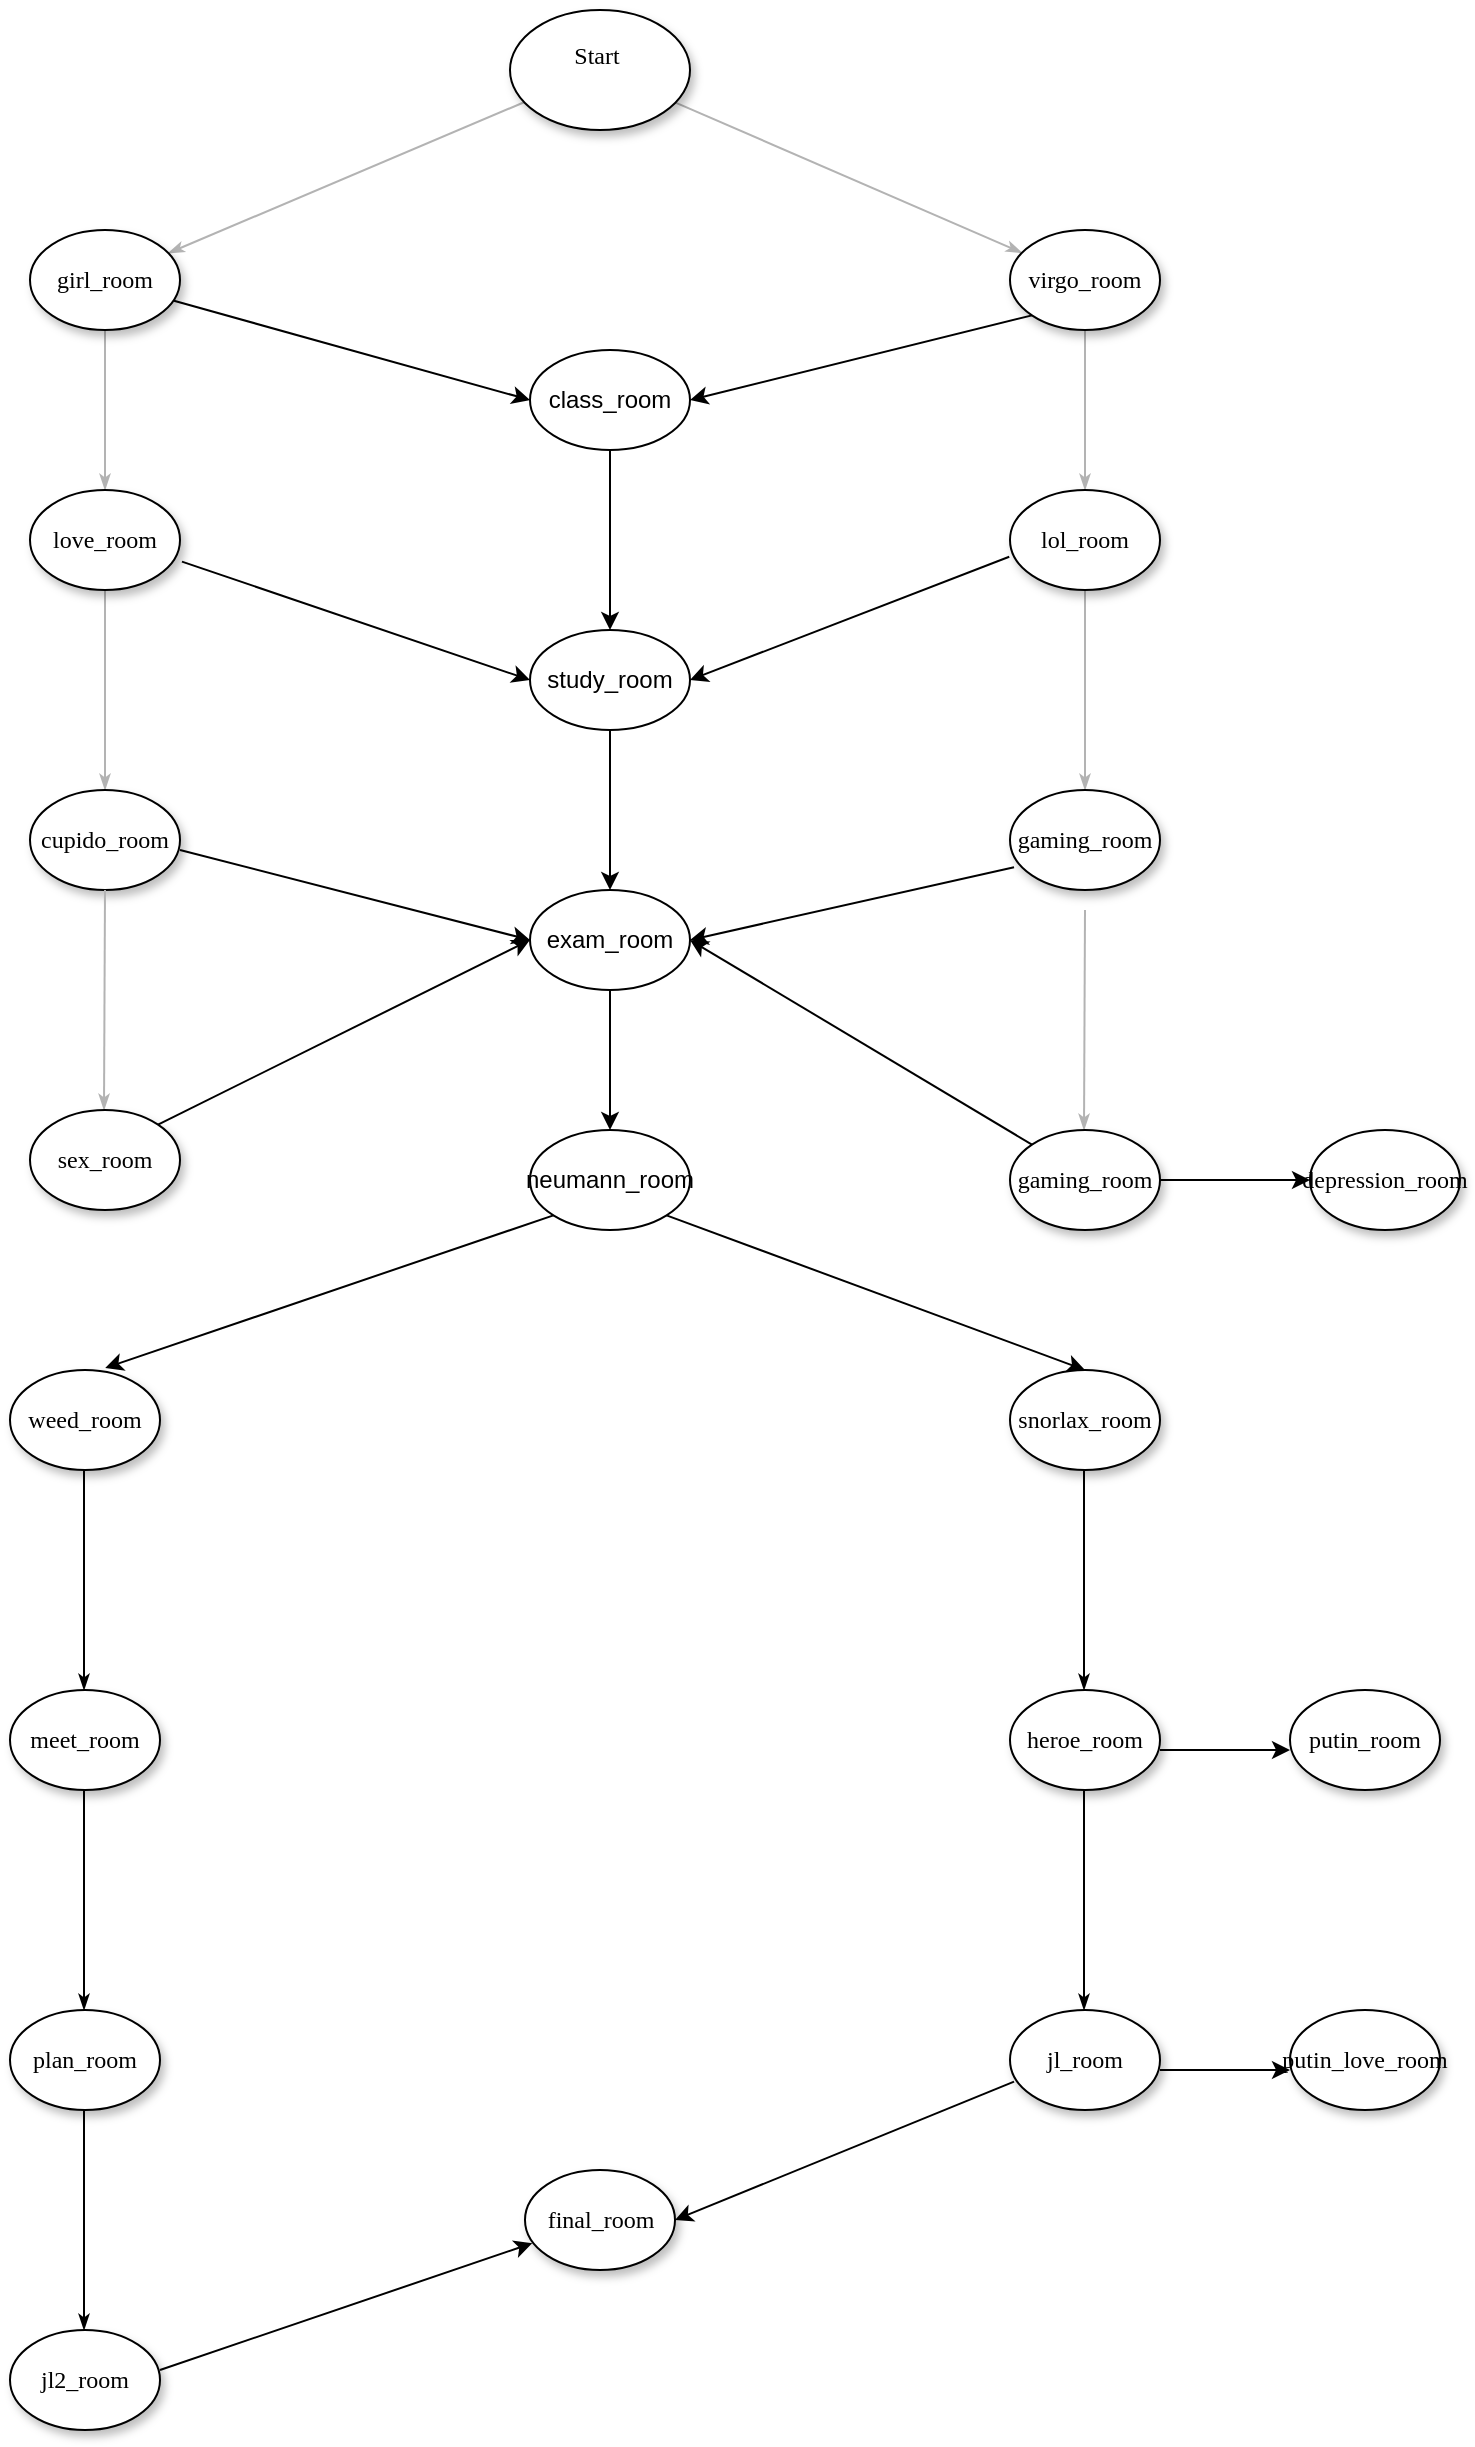 <mxfile version="14.2.9" type="github">
  <diagram name="Page-1" id="42789a77-a242-8287-6e28-9cd8cfd52e62">
    <mxGraphModel dx="1038" dy="548" grid="1" gridSize="10" guides="1" tooltips="1" connect="1" arrows="1" fold="1" page="1" pageScale="1" pageWidth="1100" pageHeight="850" background="#ffffff" math="0" shadow="0">
      <root>
        <mxCell id="0" />
        <mxCell id="1" parent="0" />
        <mxCell id="1ea317790d2ca983-13" value="" style="edgeStyle=none;rounded=1;html=1;labelBackgroundColor=none;startArrow=none;startFill=0;startSize=5;endArrow=classicThin;endFill=1;endSize=5;jettySize=auto;orthogonalLoop=1;strokeColor=#B3B3B3;strokeWidth=1;fontFamily=Verdana;fontSize=12" parent="1" source="1ea317790d2ca983-1" target="1ea317790d2ca983-9" edge="1">
          <mxGeometry x="-0.152" y="47" relative="1" as="geometry">
            <mxPoint as="offset" />
          </mxGeometry>
        </mxCell>
        <mxCell id="1ea317790d2ca983-14" value="" style="edgeStyle=none;rounded=1;html=1;labelBackgroundColor=none;startArrow=none;startFill=0;startSize=5;endArrow=classicThin;endFill=1;endSize=5;jettySize=auto;orthogonalLoop=1;strokeColor=#B3B3B3;strokeWidth=1;fontFamily=Verdana;fontSize=12" parent="1" source="1ea317790d2ca983-1" target="1ea317790d2ca983-3" edge="1">
          <mxGeometry x="-0.031" y="-42" relative="1" as="geometry">
            <mxPoint x="-1" as="offset" />
          </mxGeometry>
        </mxCell>
        <mxCell id="1ea317790d2ca983-1" value="Start&amp;nbsp;&lt;div&gt;&lt;br&gt;&lt;/div&gt;" style="ellipse;whiteSpace=wrap;html=1;rounded=0;shadow=1;comic=0;labelBackgroundColor=none;strokeWidth=1;fontFamily=Verdana;fontSize=12;align=center;" parent="1" vertex="1">
          <mxGeometry x="450" y="80" width="90" height="60" as="geometry" />
        </mxCell>
        <mxCell id="1ea317790d2ca983-15" value="" style="edgeStyle=none;rounded=1;html=1;labelBackgroundColor=none;startArrow=none;startFill=0;startSize=5;endArrow=classicThin;endFill=1;endSize=5;jettySize=auto;orthogonalLoop=1;strokeColor=#B3B3B3;strokeWidth=1;fontFamily=Verdana;fontSize=12" parent="1" source="1ea317790d2ca983-3" target="1ea317790d2ca983-4" edge="1">
          <mxGeometry x="0.25" y="83" relative="1" as="geometry">
            <mxPoint as="offset" />
          </mxGeometry>
        </mxCell>
        <mxCell id="1ea317790d2ca983-3" value="&lt;span&gt;virgo_room&lt;/span&gt;" style="ellipse;whiteSpace=wrap;html=1;rounded=0;shadow=1;comic=0;labelBackgroundColor=none;strokeWidth=1;fontFamily=Verdana;fontSize=12;align=center;" parent="1" vertex="1">
          <mxGeometry x="700" y="190" width="75" height="50" as="geometry" />
        </mxCell>
        <mxCell id="1ea317790d2ca983-16" value="" style="edgeStyle=none;rounded=1;html=1;labelBackgroundColor=none;startArrow=none;startFill=0;startSize=5;endArrow=classicThin;endFill=1;endSize=5;jettySize=auto;orthogonalLoop=1;strokeColor=#B3B3B3;strokeWidth=1;fontFamily=Verdana;fontSize=12" parent="1" source="1ea317790d2ca983-4" target="1ea317790d2ca983-5" edge="1">
          <mxGeometry x="0.2" y="63" relative="1" as="geometry">
            <mxPoint as="offset" />
          </mxGeometry>
        </mxCell>
        <mxCell id="1ea317790d2ca983-4" value="&lt;span&gt;lol_room&lt;/span&gt;" style="ellipse;whiteSpace=wrap;html=1;rounded=0;shadow=1;comic=0;labelBackgroundColor=none;strokeWidth=1;fontFamily=Verdana;fontSize=12;align=center;" parent="1" vertex="1">
          <mxGeometry x="700" y="320" width="75" height="50" as="geometry" />
        </mxCell>
        <mxCell id="1ea317790d2ca983-5" value="&lt;span&gt;gaming_room&lt;/span&gt;" style="ellipse;whiteSpace=wrap;html=1;rounded=0;shadow=1;comic=0;labelBackgroundColor=none;strokeWidth=1;fontFamily=Verdana;fontSize=12;align=center;" parent="1" vertex="1">
          <mxGeometry x="700" y="470" width="75" height="50" as="geometry" />
        </mxCell>
        <mxCell id="1ea317790d2ca983-19" value="" style="edgeStyle=none;rounded=1;html=1;labelBackgroundColor=none;startArrow=none;startFill=0;startSize=5;endArrow=classicThin;endFill=1;endSize=5;jettySize=auto;orthogonalLoop=1;strokeColor=#B3B3B3;strokeWidth=1;fontFamily=Verdana;fontSize=12" parent="1" source="1ea317790d2ca983-9" target="1ea317790d2ca983-10" edge="1">
          <mxGeometry x="0.75" y="83" relative="1" as="geometry">
            <mxPoint as="offset" />
          </mxGeometry>
        </mxCell>
        <mxCell id="1ea317790d2ca983-9" value="girl_room" style="ellipse;whiteSpace=wrap;html=1;rounded=0;shadow=1;comic=0;labelBackgroundColor=none;strokeWidth=1;fontFamily=Verdana;fontSize=12;align=center;" parent="1" vertex="1">
          <mxGeometry x="210" y="190" width="75" height="50" as="geometry" />
        </mxCell>
        <mxCell id="1ea317790d2ca983-20" value="" style="edgeStyle=none;rounded=1;html=1;labelBackgroundColor=none;startArrow=none;startFill=0;startSize=5;endArrow=classicThin;endFill=1;endSize=5;jettySize=auto;orthogonalLoop=1;strokeColor=#B3B3B3;strokeWidth=1;fontFamily=Verdana;fontSize=12" parent="1" source="1ea317790d2ca983-10" target="1ea317790d2ca983-11" edge="1">
          <mxGeometry x="0.2" y="73" relative="1" as="geometry">
            <mxPoint as="offset" />
          </mxGeometry>
        </mxCell>
        <mxCell id="1ea317790d2ca983-10" value="&lt;span&gt;love_room&lt;/span&gt;" style="ellipse;whiteSpace=wrap;html=1;rounded=0;shadow=1;comic=0;labelBackgroundColor=none;strokeWidth=1;fontFamily=Verdana;fontSize=12;align=center;" parent="1" vertex="1">
          <mxGeometry x="210" y="320" width="75" height="50" as="geometry" />
        </mxCell>
        <mxCell id="1ea317790d2ca983-11" value="&lt;span&gt;cupido_room&lt;/span&gt;" style="ellipse;whiteSpace=wrap;html=1;rounded=0;shadow=1;comic=0;labelBackgroundColor=none;strokeWidth=1;fontFamily=Verdana;fontSize=12;align=center;" parent="1" vertex="1">
          <mxGeometry x="210" y="470" width="75" height="50" as="geometry" />
        </mxCell>
        <mxCell id="AS-CjFku39xxLpvBYqgy-1" value="" style="endArrow=classic;html=1;exitX=0.96;exitY=0.708;exitDx=0;exitDy=0;exitPerimeter=0;entryX=0;entryY=0.5;entryDx=0;entryDy=0;" edge="1" parent="1" source="1ea317790d2ca983-9" target="AS-CjFku39xxLpvBYqgy-2">
          <mxGeometry width="50" height="50" relative="1" as="geometry">
            <mxPoint x="290" y="220" as="sourcePoint" />
            <mxPoint x="450" y="280" as="targetPoint" />
          </mxGeometry>
        </mxCell>
        <mxCell id="AS-CjFku39xxLpvBYqgy-2" value="class_room" style="ellipse;whiteSpace=wrap;html=1;" vertex="1" parent="1">
          <mxGeometry x="460" y="250" width="80" height="50" as="geometry" />
        </mxCell>
        <mxCell id="AS-CjFku39xxLpvBYqgy-3" value="" style="endArrow=classic;html=1;exitX=0;exitY=1;exitDx=0;exitDy=0;entryX=1;entryY=0.5;entryDx=0;entryDy=0;" edge="1" parent="1" source="1ea317790d2ca983-3" target="AS-CjFku39xxLpvBYqgy-2">
          <mxGeometry width="50" height="50" relative="1" as="geometry">
            <mxPoint x="700" y="230" as="sourcePoint" />
            <mxPoint x="550" y="280" as="targetPoint" />
          </mxGeometry>
        </mxCell>
        <mxCell id="AS-CjFku39xxLpvBYqgy-4" value="" style="endArrow=classic;html=1;exitX=0.5;exitY=1;exitDx=0;exitDy=0;" edge="1" parent="1" source="AS-CjFku39xxLpvBYqgy-2">
          <mxGeometry width="50" height="50" relative="1" as="geometry">
            <mxPoint x="500" y="310" as="sourcePoint" />
            <mxPoint x="500" y="390" as="targetPoint" />
          </mxGeometry>
        </mxCell>
        <mxCell id="AS-CjFku39xxLpvBYqgy-5" value="study_room" style="ellipse;whiteSpace=wrap;html=1;" vertex="1" parent="1">
          <mxGeometry x="460" y="390" width="80" height="50" as="geometry" />
        </mxCell>
        <mxCell id="AS-CjFku39xxLpvBYqgy-7" value="" style="endArrow=classic;html=1;exitX=1.013;exitY=0.716;exitDx=0;exitDy=0;exitPerimeter=0;entryX=0;entryY=0.5;entryDx=0;entryDy=0;" edge="1" parent="1" source="1ea317790d2ca983-10" target="AS-CjFku39xxLpvBYqgy-5">
          <mxGeometry width="50" height="50" relative="1" as="geometry">
            <mxPoint x="302" y="245.4" as="sourcePoint" />
            <mxPoint x="450" y="420" as="targetPoint" />
          </mxGeometry>
        </mxCell>
        <mxCell id="AS-CjFku39xxLpvBYqgy-8" value="" style="edgeStyle=none;rounded=1;html=1;labelBackgroundColor=none;startArrow=none;startFill=0;startSize=5;endArrow=classicThin;endFill=1;endSize=5;jettySize=auto;orthogonalLoop=1;strokeColor=#B3B3B3;strokeWidth=1;fontFamily=Verdana;fontSize=12;exitX=0.5;exitY=1;exitDx=0;exitDy=0;" edge="1" parent="1" source="1ea317790d2ca983-11">
          <mxGeometry x="0.2" y="73" relative="1" as="geometry">
            <mxPoint x="247" y="530" as="sourcePoint" />
            <mxPoint x="247" y="630" as="targetPoint" />
            <mxPoint as="offset" />
          </mxGeometry>
        </mxCell>
        <mxCell id="AS-CjFku39xxLpvBYqgy-9" value="&lt;span&gt;sex_room&lt;/span&gt;" style="ellipse;whiteSpace=wrap;html=1;rounded=0;shadow=1;comic=0;labelBackgroundColor=none;strokeWidth=1;fontFamily=Verdana;fontSize=12;align=center;" vertex="1" parent="1">
          <mxGeometry x="210" y="630" width="75" height="50" as="geometry" />
        </mxCell>
        <mxCell id="AS-CjFku39xxLpvBYqgy-12" value="" style="endArrow=classic;html=1;exitX=0.5;exitY=1;exitDx=0;exitDy=0;" edge="1" parent="1" source="AS-CjFku39xxLpvBYqgy-5">
          <mxGeometry width="50" height="50" relative="1" as="geometry">
            <mxPoint x="500" y="410" as="sourcePoint" />
            <mxPoint x="500" y="520" as="targetPoint" />
            <Array as="points" />
          </mxGeometry>
        </mxCell>
        <mxCell id="AS-CjFku39xxLpvBYqgy-13" value="exam_room" style="ellipse;whiteSpace=wrap;html=1;" vertex="1" parent="1">
          <mxGeometry x="460" y="520" width="80" height="50" as="geometry" />
        </mxCell>
        <mxCell id="AS-CjFku39xxLpvBYqgy-14" value="" style="endArrow=classic;html=1;entryX=0;entryY=0.5;entryDx=0;entryDy=0;exitX=1;exitY=0;exitDx=0;exitDy=0;" edge="1" parent="1" source="AS-CjFku39xxLpvBYqgy-9" target="AS-CjFku39xxLpvBYqgy-13">
          <mxGeometry width="50" height="50" relative="1" as="geometry">
            <mxPoint x="270" y="640" as="sourcePoint" />
            <mxPoint x="320" y="590" as="targetPoint" />
          </mxGeometry>
        </mxCell>
        <mxCell id="AS-CjFku39xxLpvBYqgy-15" value="" style="endArrow=classic;html=1;exitX=0.5;exitY=1;exitDx=0;exitDy=0;" edge="1" parent="1" source="AS-CjFku39xxLpvBYqgy-13">
          <mxGeometry width="50" height="50" relative="1" as="geometry">
            <mxPoint x="500" y="510" as="sourcePoint" />
            <mxPoint x="500" y="640" as="targetPoint" />
          </mxGeometry>
        </mxCell>
        <mxCell id="AS-CjFku39xxLpvBYqgy-16" value="neumann_room" style="ellipse;whiteSpace=wrap;html=1;" vertex="1" parent="1">
          <mxGeometry x="460" y="640" width="80" height="50" as="geometry" />
        </mxCell>
        <mxCell id="AS-CjFku39xxLpvBYqgy-17" value="" style="endArrow=classic;html=1;" edge="1" parent="1">
          <mxGeometry width="50" height="50" relative="1" as="geometry">
            <mxPoint x="285" y="500" as="sourcePoint" />
            <mxPoint x="460" y="545" as="targetPoint" />
          </mxGeometry>
        </mxCell>
        <mxCell id="AS-CjFku39xxLpvBYqgy-18" value="" style="endArrow=classic;html=1;exitX=0.027;exitY=0.772;exitDx=0;exitDy=0;exitPerimeter=0;entryX=1;entryY=0.5;entryDx=0;entryDy=0;" edge="1" parent="1" source="1ea317790d2ca983-5" target="AS-CjFku39xxLpvBYqgy-13">
          <mxGeometry width="50" height="50" relative="1" as="geometry">
            <mxPoint x="560" y="520" as="sourcePoint" />
            <mxPoint x="610" y="470" as="targetPoint" />
          </mxGeometry>
        </mxCell>
        <mxCell id="AS-CjFku39xxLpvBYqgy-19" value="" style="endArrow=classic;html=1;exitX=-0.005;exitY=0.668;exitDx=0;exitDy=0;exitPerimeter=0;entryX=1;entryY=0.5;entryDx=0;entryDy=0;" edge="1" parent="1" source="1ea317790d2ca983-4" target="AS-CjFku39xxLpvBYqgy-5">
          <mxGeometry width="50" height="50" relative="1" as="geometry">
            <mxPoint x="560" y="410" as="sourcePoint" />
            <mxPoint x="610" y="360" as="targetPoint" />
          </mxGeometry>
        </mxCell>
        <mxCell id="AS-CjFku39xxLpvBYqgy-20" value="" style="edgeStyle=none;rounded=1;html=1;labelBackgroundColor=none;startArrow=none;startFill=0;startSize=5;endArrow=classicThin;endFill=1;endSize=5;jettySize=auto;orthogonalLoop=1;strokeColor=#B3B3B3;strokeWidth=1;fontFamily=Verdana;fontSize=12;exitX=0.5;exitY=1;exitDx=0;exitDy=0;" edge="1" parent="1">
          <mxGeometry x="0.2" y="73" relative="1" as="geometry">
            <mxPoint x="737.5" y="530" as="sourcePoint" />
            <mxPoint x="737" y="640" as="targetPoint" />
            <mxPoint as="offset" />
          </mxGeometry>
        </mxCell>
        <mxCell id="AS-CjFku39xxLpvBYqgy-21" value="&lt;span&gt;gaming_room&lt;/span&gt;" style="ellipse;whiteSpace=wrap;html=1;rounded=0;shadow=1;comic=0;labelBackgroundColor=none;strokeWidth=1;fontFamily=Verdana;fontSize=12;align=center;direction=west;" vertex="1" parent="1">
          <mxGeometry x="700" y="640" width="75" height="50" as="geometry" />
        </mxCell>
        <mxCell id="AS-CjFku39xxLpvBYqgy-22" value="" style="endArrow=classic;html=1;exitX=1;exitY=1;exitDx=0;exitDy=0;entryX=1;entryY=0.5;entryDx=0;entryDy=0;" edge="1" parent="1" source="AS-CjFku39xxLpvBYqgy-21" target="AS-CjFku39xxLpvBYqgy-13">
          <mxGeometry width="50" height="50" relative="1" as="geometry">
            <mxPoint x="620" y="630" as="sourcePoint" />
            <mxPoint x="670" y="580" as="targetPoint" />
          </mxGeometry>
        </mxCell>
        <mxCell id="AS-CjFku39xxLpvBYqgy-23" value="" style="endArrow=classic;html=1;exitX=0;exitY=0.5;exitDx=0;exitDy=0;" edge="1" parent="1" source="AS-CjFku39xxLpvBYqgy-21">
          <mxGeometry width="50" height="50" relative="1" as="geometry">
            <mxPoint x="790" y="660" as="sourcePoint" />
            <mxPoint x="850" y="665" as="targetPoint" />
          </mxGeometry>
        </mxCell>
        <mxCell id="AS-CjFku39xxLpvBYqgy-24" value="&lt;span&gt;depression_room&lt;/span&gt;" style="ellipse;whiteSpace=wrap;html=1;rounded=0;shadow=1;comic=0;labelBackgroundColor=none;strokeWidth=1;fontFamily=Verdana;fontSize=12;align=center;direction=west;" vertex="1" parent="1">
          <mxGeometry x="850" y="640" width="75" height="50" as="geometry" />
        </mxCell>
        <mxCell id="AS-CjFku39xxLpvBYqgy-27" value="" style="endArrow=classic;html=1;exitX=0;exitY=1;exitDx=0;exitDy=0;entryX=0.635;entryY=-0.02;entryDx=0;entryDy=0;entryPerimeter=0;" edge="1" parent="1" source="AS-CjFku39xxLpvBYqgy-16" target="AS-CjFku39xxLpvBYqgy-29">
          <mxGeometry width="50" height="50" relative="1" as="geometry">
            <mxPoint x="530" y="710" as="sourcePoint" />
            <mxPoint x="240" y="760" as="targetPoint" />
          </mxGeometry>
        </mxCell>
        <mxCell id="AS-CjFku39xxLpvBYqgy-28" value="" style="endArrow=classic;html=1;exitX=1;exitY=1;exitDx=0;exitDy=0;entryX=0.5;entryY=0;entryDx=0;entryDy=0;" edge="1" parent="1" source="AS-CjFku39xxLpvBYqgy-16" target="AS-CjFku39xxLpvBYqgy-30">
          <mxGeometry width="50" height="50" relative="1" as="geometry">
            <mxPoint x="530" y="710" as="sourcePoint" />
            <mxPoint x="740" y="760" as="targetPoint" />
          </mxGeometry>
        </mxCell>
        <mxCell id="AS-CjFku39xxLpvBYqgy-29" value="&lt;span&gt;weed_room&lt;/span&gt;" style="ellipse;whiteSpace=wrap;html=1;rounded=0;shadow=1;comic=0;labelBackgroundColor=none;strokeWidth=1;fontFamily=Verdana;fontSize=12;align=center;" vertex="1" parent="1">
          <mxGeometry x="200" y="760" width="75" height="50" as="geometry" />
        </mxCell>
        <mxCell id="AS-CjFku39xxLpvBYqgy-30" value="&lt;span&gt;snorlax_room&lt;/span&gt;" style="ellipse;whiteSpace=wrap;html=1;rounded=0;shadow=1;comic=0;labelBackgroundColor=none;strokeWidth=1;fontFamily=Verdana;fontSize=12;align=center;" vertex="1" parent="1">
          <mxGeometry x="700" y="760" width="75" height="50" as="geometry" />
        </mxCell>
        <mxCell id="AS-CjFku39xxLpvBYqgy-31" value="" style="edgeStyle=none;rounded=1;html=1;labelBackgroundColor=none;startArrow=none;startFill=0;startSize=5;endArrow=classicThin;endFill=1;endSize=5;jettySize=auto;orthogonalLoop=1;strokeWidth=1;fontFamily=Verdana;fontSize=12;" edge="1" parent="1">
          <mxGeometry x="0.2" y="73" relative="1" as="geometry">
            <mxPoint x="237" y="810" as="sourcePoint" />
            <mxPoint x="237" y="920" as="targetPoint" />
            <mxPoint as="offset" />
          </mxGeometry>
        </mxCell>
        <mxCell id="AS-CjFku39xxLpvBYqgy-33" value="" style="edgeStyle=none;rounded=1;html=1;labelBackgroundColor=none;startArrow=none;startFill=0;startSize=5;endArrow=classicThin;endFill=1;endSize=5;jettySize=auto;orthogonalLoop=1;strokeWidth=1;fontFamily=Verdana;fontSize=12;" edge="1" parent="1">
          <mxGeometry x="0.2" y="73" relative="1" as="geometry">
            <mxPoint x="737" y="810" as="sourcePoint" />
            <mxPoint x="737" y="920" as="targetPoint" />
            <mxPoint as="offset" />
          </mxGeometry>
        </mxCell>
        <mxCell id="AS-CjFku39xxLpvBYqgy-34" value="&lt;span&gt;meet_room&lt;/span&gt;" style="ellipse;whiteSpace=wrap;html=1;rounded=0;shadow=1;comic=0;labelBackgroundColor=none;strokeWidth=1;fontFamily=Verdana;fontSize=12;align=center;" vertex="1" parent="1">
          <mxGeometry x="200" y="920" width="75" height="50" as="geometry" />
        </mxCell>
        <mxCell id="AS-CjFku39xxLpvBYqgy-35" value="&lt;span&gt;heroe_room&lt;/span&gt;" style="ellipse;whiteSpace=wrap;html=1;rounded=0;shadow=1;comic=0;labelBackgroundColor=none;strokeWidth=1;fontFamily=Verdana;fontSize=12;align=center;" vertex="1" parent="1">
          <mxGeometry x="700" y="920" width="75" height="50" as="geometry" />
        </mxCell>
        <mxCell id="AS-CjFku39xxLpvBYqgy-36" value="" style="edgeStyle=none;rounded=1;html=1;labelBackgroundColor=none;startArrow=none;startFill=0;startSize=5;endArrow=classicThin;endFill=1;endSize=5;jettySize=auto;orthogonalLoop=1;strokeWidth=1;fontFamily=Verdana;fontSize=12;" edge="1" parent="1">
          <mxGeometry x="0.2" y="73" relative="1" as="geometry">
            <mxPoint x="237" y="970" as="sourcePoint" />
            <mxPoint x="237" y="1080" as="targetPoint" />
            <mxPoint as="offset" />
          </mxGeometry>
        </mxCell>
        <mxCell id="AS-CjFku39xxLpvBYqgy-37" value="" style="edgeStyle=none;rounded=1;html=1;labelBackgroundColor=none;startArrow=none;startFill=0;startSize=5;endArrow=classicThin;endFill=1;endSize=5;jettySize=auto;orthogonalLoop=1;strokeWidth=1;fontFamily=Verdana;fontSize=12;" edge="1" parent="1">
          <mxGeometry x="0.2" y="73" relative="1" as="geometry">
            <mxPoint x="737" y="970" as="sourcePoint" />
            <mxPoint x="737" y="1080" as="targetPoint" />
            <mxPoint as="offset" />
          </mxGeometry>
        </mxCell>
        <mxCell id="AS-CjFku39xxLpvBYqgy-38" value="&lt;span&gt;plan_room&lt;/span&gt;" style="ellipse;whiteSpace=wrap;html=1;rounded=0;shadow=1;comic=0;labelBackgroundColor=none;strokeWidth=1;fontFamily=Verdana;fontSize=12;align=center;" vertex="1" parent="1">
          <mxGeometry x="200" y="1080" width="75" height="50" as="geometry" />
        </mxCell>
        <mxCell id="AS-CjFku39xxLpvBYqgy-39" value="&lt;span&gt;jl_room&lt;/span&gt;" style="ellipse;whiteSpace=wrap;html=1;rounded=0;shadow=1;comic=0;labelBackgroundColor=none;strokeWidth=1;fontFamily=Verdana;fontSize=12;align=center;" vertex="1" parent="1">
          <mxGeometry x="700" y="1080" width="75" height="50" as="geometry" />
        </mxCell>
        <mxCell id="AS-CjFku39xxLpvBYqgy-40" value="" style="endArrow=classic;html=1;strokeColor=#000000;" edge="1" parent="1">
          <mxGeometry width="50" height="50" relative="1" as="geometry">
            <mxPoint x="775" y="950" as="sourcePoint" />
            <mxPoint x="840" y="950" as="targetPoint" />
          </mxGeometry>
        </mxCell>
        <mxCell id="AS-CjFku39xxLpvBYqgy-41" value="&lt;span&gt;putin_room&lt;/span&gt;" style="ellipse;whiteSpace=wrap;html=1;rounded=0;shadow=1;comic=0;labelBackgroundColor=none;strokeWidth=1;fontFamily=Verdana;fontSize=12;align=center;" vertex="1" parent="1">
          <mxGeometry x="840" y="920" width="75" height="50" as="geometry" />
        </mxCell>
        <mxCell id="AS-CjFku39xxLpvBYqgy-42" value="" style="endArrow=classic;html=1;strokeColor=#000000;" edge="1" parent="1">
          <mxGeometry width="50" height="50" relative="1" as="geometry">
            <mxPoint x="775" y="1110" as="sourcePoint" />
            <mxPoint x="840" y="1110" as="targetPoint" />
          </mxGeometry>
        </mxCell>
        <mxCell id="AS-CjFku39xxLpvBYqgy-43" value="&lt;span&gt;putin_love_room&lt;/span&gt;" style="ellipse;whiteSpace=wrap;html=1;rounded=0;shadow=1;comic=0;labelBackgroundColor=none;strokeWidth=1;fontFamily=Verdana;fontSize=12;align=center;" vertex="1" parent="1">
          <mxGeometry x="840" y="1080" width="75" height="50" as="geometry" />
        </mxCell>
        <mxCell id="AS-CjFku39xxLpvBYqgy-45" value="" style="edgeStyle=none;rounded=1;html=1;labelBackgroundColor=none;startArrow=none;startFill=0;startSize=5;endArrow=classicThin;endFill=1;endSize=5;jettySize=auto;orthogonalLoop=1;strokeWidth=1;fontFamily=Verdana;fontSize=12;" edge="1" parent="1">
          <mxGeometry x="0.2" y="73" relative="1" as="geometry">
            <mxPoint x="237" y="1130" as="sourcePoint" />
            <mxPoint x="237" y="1240" as="targetPoint" />
            <mxPoint as="offset" />
          </mxGeometry>
        </mxCell>
        <mxCell id="AS-CjFku39xxLpvBYqgy-46" value="&lt;span&gt;jl2_room&lt;/span&gt;" style="ellipse;whiteSpace=wrap;html=1;rounded=0;shadow=1;comic=0;labelBackgroundColor=none;strokeWidth=1;fontFamily=Verdana;fontSize=12;align=center;" vertex="1" parent="1">
          <mxGeometry x="200" y="1240" width="75" height="50" as="geometry" />
        </mxCell>
        <mxCell id="AS-CjFku39xxLpvBYqgy-47" value="&lt;span&gt;final_room&lt;/span&gt;" style="ellipse;whiteSpace=wrap;html=1;rounded=0;shadow=1;comic=0;labelBackgroundColor=none;strokeWidth=1;fontFamily=Verdana;fontSize=12;align=center;" vertex="1" parent="1">
          <mxGeometry x="457.5" y="1160" width="75" height="50" as="geometry" />
        </mxCell>
        <mxCell id="AS-CjFku39xxLpvBYqgy-48" value="" style="endArrow=classic;html=1;strokeColor=#000000;entryX=0.049;entryY=0.732;entryDx=0;entryDy=0;entryPerimeter=0;" edge="1" parent="1" target="AS-CjFku39xxLpvBYqgy-47">
          <mxGeometry width="50" height="50" relative="1" as="geometry">
            <mxPoint x="275" y="1260" as="sourcePoint" />
            <mxPoint x="325" y="1210" as="targetPoint" />
          </mxGeometry>
        </mxCell>
        <mxCell id="AS-CjFku39xxLpvBYqgy-49" value="" style="endArrow=classic;html=1;strokeColor=#000000;exitX=0.027;exitY=0.716;exitDx=0;exitDy=0;exitPerimeter=0;entryX=1;entryY=0.5;entryDx=0;entryDy=0;" edge="1" parent="1" source="AS-CjFku39xxLpvBYqgy-39" target="AS-CjFku39xxLpvBYqgy-47">
          <mxGeometry width="50" height="50" relative="1" as="geometry">
            <mxPoint x="540" y="1160" as="sourcePoint" />
            <mxPoint x="590" y="1110" as="targetPoint" />
          </mxGeometry>
        </mxCell>
      </root>
    </mxGraphModel>
  </diagram>
</mxfile>
